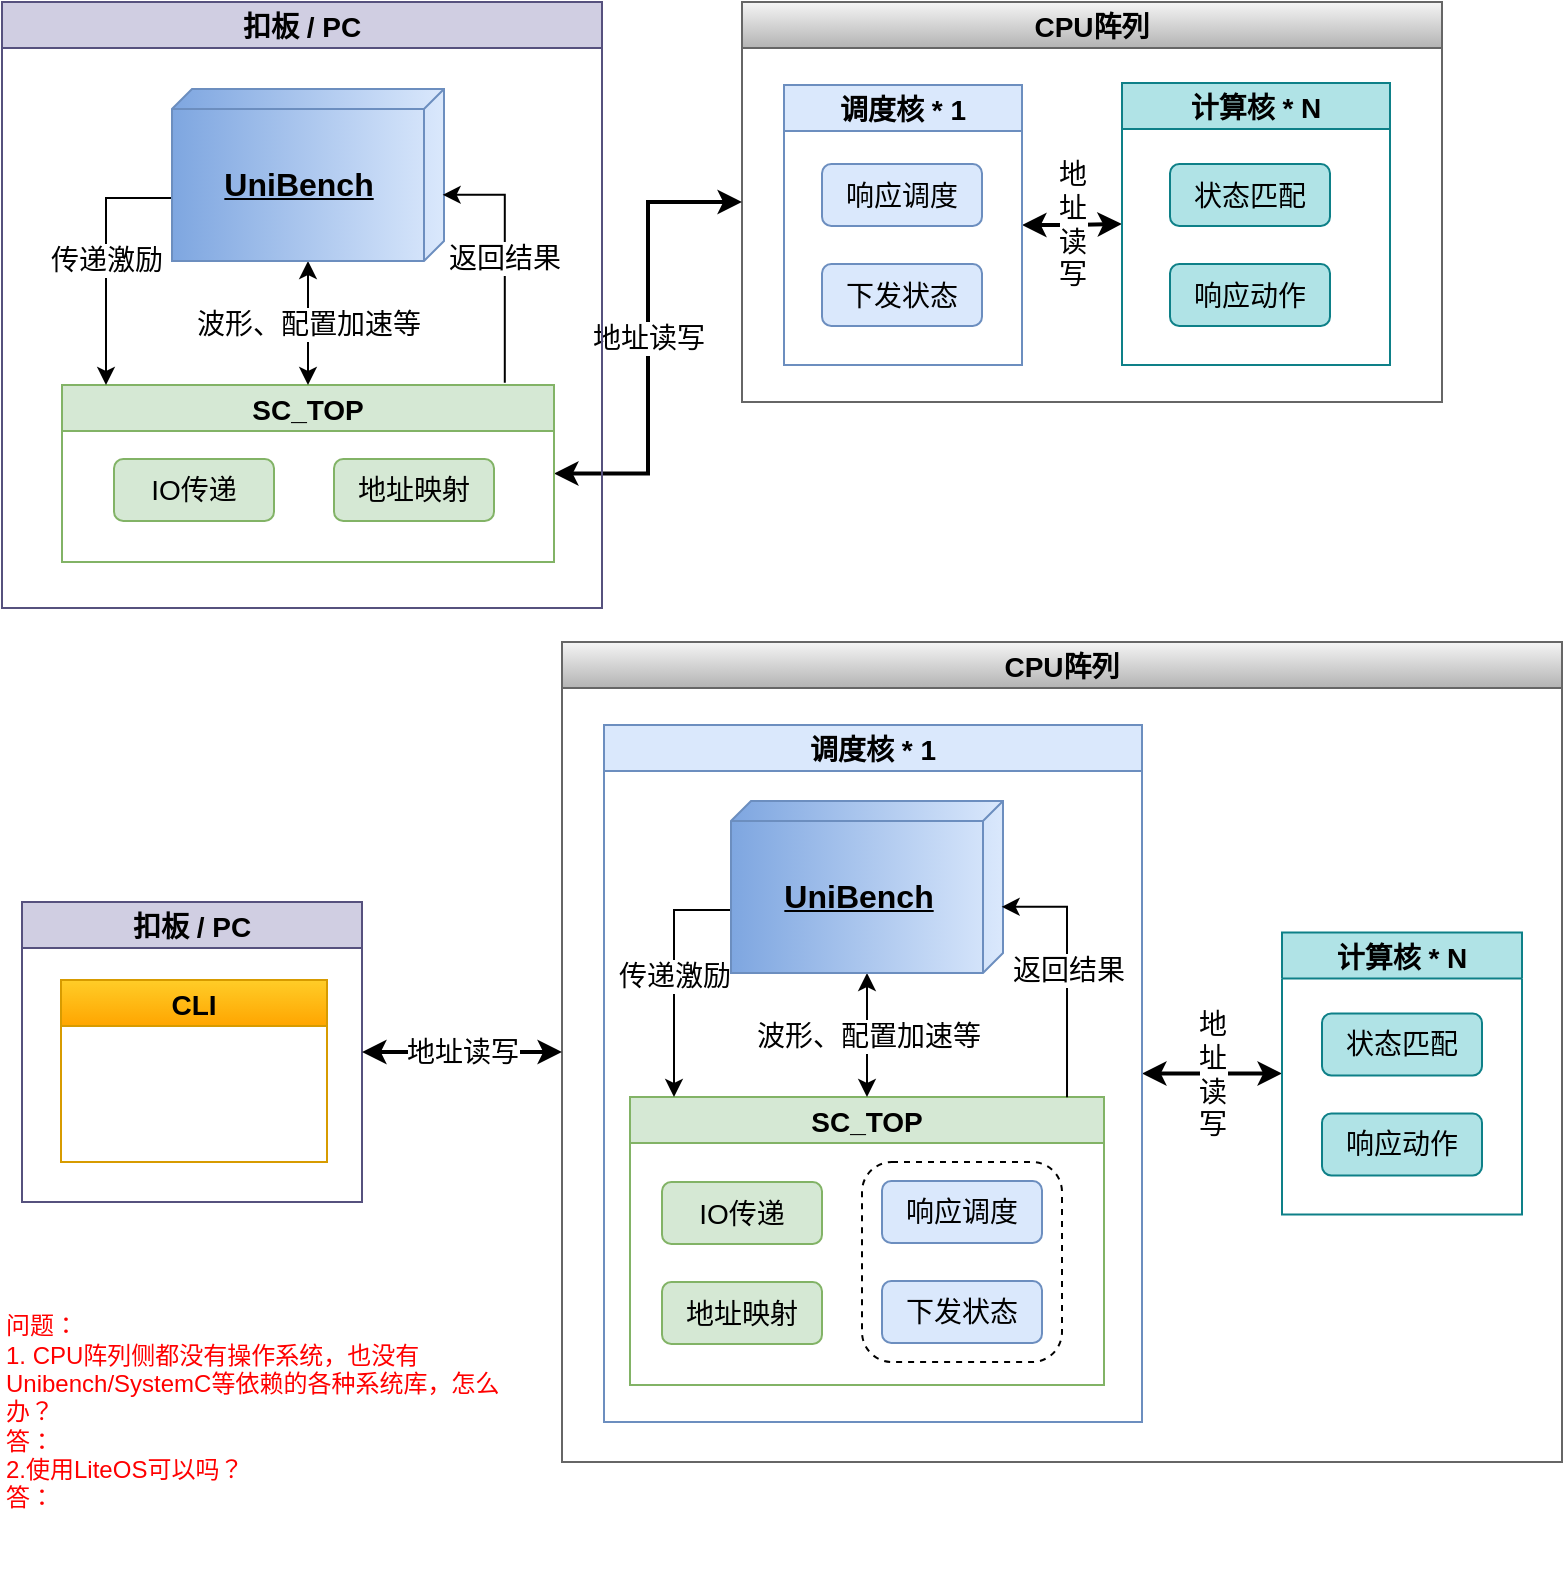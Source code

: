 <mxfile version="24.0.4" type="github" pages="2">
  <diagram id="0jPVEv1FSNv8W7Jhcmmu" name="平台迁移">
    <mxGraphModel dx="1434" dy="-81" grid="1" gridSize="10" guides="1" tooltips="1" connect="1" arrows="1" fold="1" page="1" pageScale="1" pageWidth="1169" pageHeight="827" math="0" shadow="0">
      <root>
        <mxCell id="0" />
        <mxCell id="1" parent="0" />
        <mxCell id="eGU-fNE6mhTSm2iBj2SR-1" value="CPU阵列" style="swimlane;fontSize=14;fillColor=#f5f5f5;strokeColor=#666666;gradientColor=#b3b3b3;" vertex="1" parent="1">
          <mxGeometry x="390" y="840" width="350" height="200" as="geometry" />
        </mxCell>
        <mxCell id="eGU-fNE6mhTSm2iBj2SR-2" value="地&lt;br&gt;址&lt;br&gt;读&lt;br&gt;写" style="edgeStyle=orthogonalEdgeStyle;rounded=0;orthogonalLoop=1;jettySize=auto;html=1;exitX=1;exitY=0.5;exitDx=0;exitDy=0;entryX=0;entryY=0.5;entryDx=0;entryDy=0;strokeWidth=2;fontSize=14;startArrow=classic;startFill=1;" edge="1" parent="eGU-fNE6mhTSm2iBj2SR-1" source="eGU-fNE6mhTSm2iBj2SR-3" target="eGU-fNE6mhTSm2iBj2SR-6">
          <mxGeometry relative="1" as="geometry" />
        </mxCell>
        <mxCell id="eGU-fNE6mhTSm2iBj2SR-3" value="调度核 * 1" style="swimlane;fontSize=14;fillColor=#dae8fc;strokeColor=#6c8ebf;" vertex="1" parent="eGU-fNE6mhTSm2iBj2SR-1">
          <mxGeometry x="21" y="41.5" width="119" height="140" as="geometry" />
        </mxCell>
        <mxCell id="eGU-fNE6mhTSm2iBj2SR-4" value="响应调度" style="rounded=1;whiteSpace=wrap;html=1;fontSize=14;fillColor=#dae8fc;strokeColor=#6c8ebf;" vertex="1" parent="eGU-fNE6mhTSm2iBj2SR-3">
          <mxGeometry x="19" y="39.5" width="80" height="31" as="geometry" />
        </mxCell>
        <mxCell id="eGU-fNE6mhTSm2iBj2SR-5" value="下发状态" style="rounded=1;whiteSpace=wrap;html=1;fontSize=14;fillColor=#dae8fc;strokeColor=#6c8ebf;" vertex="1" parent="eGU-fNE6mhTSm2iBj2SR-3">
          <mxGeometry x="19" y="89.5" width="80" height="31" as="geometry" />
        </mxCell>
        <mxCell id="eGU-fNE6mhTSm2iBj2SR-6" value="计算核 * N" style="swimlane;fontSize=14;fillColor=#b0e3e6;strokeColor=#0e8088;" vertex="1" parent="eGU-fNE6mhTSm2iBj2SR-1">
          <mxGeometry x="190" y="40.5" width="134" height="141" as="geometry" />
        </mxCell>
        <mxCell id="eGU-fNE6mhTSm2iBj2SR-7" value="状态匹配" style="rounded=1;whiteSpace=wrap;html=1;fontSize=14;fillColor=#b0e3e6;strokeColor=#0e8088;" vertex="1" parent="eGU-fNE6mhTSm2iBj2SR-6">
          <mxGeometry x="24" y="40.5" width="80" height="31" as="geometry" />
        </mxCell>
        <mxCell id="eGU-fNE6mhTSm2iBj2SR-8" value="响应动作" style="rounded=1;whiteSpace=wrap;html=1;fontSize=14;fillColor=#b0e3e6;strokeColor=#0e8088;" vertex="1" parent="eGU-fNE6mhTSm2iBj2SR-6">
          <mxGeometry x="24" y="90.5" width="80" height="31" as="geometry" />
        </mxCell>
        <mxCell id="eGU-fNE6mhTSm2iBj2SR-9" value="地址读写" style="edgeStyle=orthogonalEdgeStyle;rounded=0;orthogonalLoop=1;jettySize=auto;html=1;exitX=1;exitY=0.5;exitDx=0;exitDy=0;fontSize=14;startArrow=classic;startFill=1;strokeWidth=2;entryX=0;entryY=0.5;entryDx=0;entryDy=0;" edge="1" parent="1" source="eGU-fNE6mhTSm2iBj2SR-11" target="eGU-fNE6mhTSm2iBj2SR-1">
          <mxGeometry x="0.002" relative="1" as="geometry">
            <mxPoint x="265" y="1140" as="sourcePoint" />
            <mxPoint x="570" y="927" as="targetPoint" />
            <mxPoint as="offset" />
          </mxGeometry>
        </mxCell>
        <mxCell id="eGU-fNE6mhTSm2iBj2SR-10" value="扣板 / PC" style="swimlane;fontSize=14;fillColor=#d0cee2;strokeColor=#56517e;" vertex="1" parent="1">
          <mxGeometry x="20" y="840" width="300" height="303" as="geometry" />
        </mxCell>
        <mxCell id="eGU-fNE6mhTSm2iBj2SR-11" value="SC_TOP" style="swimlane;fontSize=14;fillColor=#d5e8d4;strokeColor=#82b366;" vertex="1" parent="eGU-fNE6mhTSm2iBj2SR-10">
          <mxGeometry x="30" y="191.5" width="246" height="88.5" as="geometry" />
        </mxCell>
        <mxCell id="eGU-fNE6mhTSm2iBj2SR-12" value="地址映射" style="rounded=1;whiteSpace=wrap;html=1;fontSize=14;fillColor=#d5e8d4;strokeColor=#82b366;" vertex="1" parent="eGU-fNE6mhTSm2iBj2SR-11">
          <mxGeometry x="136" y="37" width="80" height="31" as="geometry" />
        </mxCell>
        <mxCell id="eGU-fNE6mhTSm2iBj2SR-13" value="IO传递" style="rounded=1;whiteSpace=wrap;html=1;fontSize=14;fillColor=#d5e8d4;strokeColor=#82b366;" vertex="1" parent="eGU-fNE6mhTSm2iBj2SR-11">
          <mxGeometry x="26" y="37" width="80" height="31" as="geometry" />
        </mxCell>
        <mxCell id="eGU-fNE6mhTSm2iBj2SR-14" value="传递激励" style="edgeStyle=orthogonalEdgeStyle;rounded=0;orthogonalLoop=1;jettySize=auto;html=1;fontSize=14;startArrow=none;startFill=0;" edge="1" parent="eGU-fNE6mhTSm2iBj2SR-10" source="eGU-fNE6mhTSm2iBj2SR-16" target="eGU-fNE6mhTSm2iBj2SR-11">
          <mxGeometry relative="1" as="geometry">
            <Array as="points">
              <mxPoint x="52" y="98" />
            </Array>
          </mxGeometry>
        </mxCell>
        <mxCell id="eGU-fNE6mhTSm2iBj2SR-15" value="波形、配置加速等" style="edgeStyle=orthogonalEdgeStyle;rounded=0;orthogonalLoop=1;jettySize=auto;html=1;strokeWidth=1;fontSize=14;startArrow=classic;startFill=1;" edge="1" parent="eGU-fNE6mhTSm2iBj2SR-10" source="eGU-fNE6mhTSm2iBj2SR-16" target="eGU-fNE6mhTSm2iBj2SR-11">
          <mxGeometry relative="1" as="geometry" />
        </mxCell>
        <mxCell id="eGU-fNE6mhTSm2iBj2SR-16" value="UniBench" style="verticalAlign=middle;align=center;spacingTop=8;spacingLeft=2;spacingRight=12;shape=cube;size=10;direction=south;fontStyle=5;html=1;fontSize=16;fillColor=#dae8fc;gradientColor=#7ea6e0;strokeColor=#6c8ebf;" vertex="1" parent="eGU-fNE6mhTSm2iBj2SR-10">
          <mxGeometry x="85" y="43.5" width="136" height="86" as="geometry" />
        </mxCell>
        <mxCell id="eGU-fNE6mhTSm2iBj2SR-17" value="返回结果" style="edgeStyle=orthogonalEdgeStyle;rounded=0;orthogonalLoop=1;jettySize=auto;html=1;fontSize=14;startArrow=none;startFill=0;exitX=0.9;exitY=-0.013;exitDx=0;exitDy=0;entryX=0.615;entryY=0.005;entryDx=0;entryDy=0;entryPerimeter=0;exitPerimeter=0;" edge="1" parent="eGU-fNE6mhTSm2iBj2SR-10" source="eGU-fNE6mhTSm2iBj2SR-11" target="eGU-fNE6mhTSm2iBj2SR-16">
          <mxGeometry relative="1" as="geometry">
            <mxPoint x="451" y="112.5" as="sourcePoint" />
            <mxPoint x="59.0" y="198.5" as="targetPoint" />
          </mxGeometry>
        </mxCell>
        <mxCell id="GSirU1bVMvHmUtakLMwt-1" value="CPU阵列" style="swimlane;fontSize=14;fillColor=#f5f5f5;strokeColor=#666666;gradientColor=#b3b3b3;" vertex="1" parent="1">
          <mxGeometry x="300" y="1160" width="500" height="410" as="geometry" />
        </mxCell>
        <mxCell id="GSirU1bVMvHmUtakLMwt-2" value="地&lt;br&gt;址&lt;br&gt;读&lt;br&gt;写" style="edgeStyle=orthogonalEdgeStyle;rounded=0;orthogonalLoop=1;jettySize=auto;html=1;exitX=1;exitY=0.5;exitDx=0;exitDy=0;entryX=0;entryY=0.5;entryDx=0;entryDy=0;strokeWidth=2;fontSize=14;startArrow=classic;startFill=1;" edge="1" parent="GSirU1bVMvHmUtakLMwt-1" source="GSirU1bVMvHmUtakLMwt-3" target="GSirU1bVMvHmUtakLMwt-6">
          <mxGeometry relative="1" as="geometry" />
        </mxCell>
        <mxCell id="GSirU1bVMvHmUtakLMwt-3" value="调度核 * 1" style="swimlane;fontSize=14;fillColor=#dae8fc;strokeColor=#6c8ebf;" vertex="1" parent="GSirU1bVMvHmUtakLMwt-1">
          <mxGeometry x="21" y="41.5" width="269" height="348.5" as="geometry" />
        </mxCell>
        <mxCell id="vOXS9pKpRYlNJ04u-MNv-1" value="" style="group" vertex="1" connectable="0" parent="GSirU1bVMvHmUtakLMwt-3">
          <mxGeometry x="129" y="218.5" width="100" height="100" as="geometry" />
        </mxCell>
        <mxCell id="vOXS9pKpRYlNJ04u-MNv-2" value="响应调度" style="rounded=1;whiteSpace=wrap;html=1;fontSize=14;fillColor=#dae8fc;strokeColor=#6c8ebf;" vertex="1" parent="vOXS9pKpRYlNJ04u-MNv-1">
          <mxGeometry x="10" y="9.5" width="80" height="31" as="geometry" />
        </mxCell>
        <mxCell id="vOXS9pKpRYlNJ04u-MNv-3" value="下发状态" style="rounded=1;whiteSpace=wrap;html=1;fontSize=14;fillColor=#dae8fc;strokeColor=#6c8ebf;" vertex="1" parent="vOXS9pKpRYlNJ04u-MNv-1">
          <mxGeometry x="10" y="59.5" width="80" height="31" as="geometry" />
        </mxCell>
        <mxCell id="vOXS9pKpRYlNJ04u-MNv-4" value="" style="rounded=1;whiteSpace=wrap;html=1;fillColor=none;dashed=1;" vertex="1" parent="vOXS9pKpRYlNJ04u-MNv-1">
          <mxGeometry width="100" height="100" as="geometry" />
        </mxCell>
        <mxCell id="GSirU1bVMvHmUtakLMwt-11" value="SC_TOP" style="swimlane;fontSize=14;fillColor=#d5e8d4;strokeColor=#82b366;" vertex="1" parent="GSirU1bVMvHmUtakLMwt-3">
          <mxGeometry x="13" y="186" width="237" height="144" as="geometry" />
        </mxCell>
        <mxCell id="GSirU1bVMvHmUtakLMwt-12" value="地址映射" style="rounded=1;whiteSpace=wrap;html=1;fontSize=14;fillColor=#d5e8d4;strokeColor=#82b366;" vertex="1" parent="GSirU1bVMvHmUtakLMwt-11">
          <mxGeometry x="16" y="92.5" width="80" height="31" as="geometry" />
        </mxCell>
        <mxCell id="GSirU1bVMvHmUtakLMwt-13" value="IO传递" style="rounded=1;whiteSpace=wrap;html=1;fontSize=14;fillColor=#d5e8d4;strokeColor=#82b366;" vertex="1" parent="GSirU1bVMvHmUtakLMwt-11">
          <mxGeometry x="16" y="42.5" width="80" height="31" as="geometry" />
        </mxCell>
        <mxCell id="GSirU1bVMvHmUtakLMwt-14" value="传递激励" style="edgeStyle=orthogonalEdgeStyle;rounded=0;orthogonalLoop=1;jettySize=auto;html=1;fontSize=14;startArrow=none;startFill=0;" edge="1" parent="GSirU1bVMvHmUtakLMwt-3" source="GSirU1bVMvHmUtakLMwt-16" target="GSirU1bVMvHmUtakLMwt-11">
          <mxGeometry relative="1" as="geometry">
            <Array as="points">
              <mxPoint x="35" y="92.5" />
            </Array>
          </mxGeometry>
        </mxCell>
        <mxCell id="GSirU1bVMvHmUtakLMwt-15" value="波形、配置加速等" style="edgeStyle=orthogonalEdgeStyle;rounded=0;orthogonalLoop=1;jettySize=auto;html=1;strokeWidth=1;fontSize=14;startArrow=classic;startFill=1;" edge="1" parent="GSirU1bVMvHmUtakLMwt-3" source="GSirU1bVMvHmUtakLMwt-16" target="GSirU1bVMvHmUtakLMwt-11">
          <mxGeometry relative="1" as="geometry" />
        </mxCell>
        <mxCell id="GSirU1bVMvHmUtakLMwt-16" value="UniBench" style="verticalAlign=middle;align=center;spacingTop=8;spacingLeft=2;spacingRight=12;shape=cube;size=10;direction=south;fontStyle=5;html=1;fontSize=16;fillColor=#dae8fc;gradientColor=#7ea6e0;strokeColor=#6c8ebf;" vertex="1" parent="GSirU1bVMvHmUtakLMwt-3">
          <mxGeometry x="63.5" y="38" width="136" height="86" as="geometry" />
        </mxCell>
        <mxCell id="GSirU1bVMvHmUtakLMwt-17" value="返回结果" style="edgeStyle=orthogonalEdgeStyle;rounded=0;orthogonalLoop=1;jettySize=auto;html=1;fontSize=14;startArrow=none;startFill=0;exitX=0.922;exitY=0.001;exitDx=0;exitDy=0;entryX=0.615;entryY=0.005;entryDx=0;entryDy=0;entryPerimeter=0;exitPerimeter=0;" edge="1" parent="GSirU1bVMvHmUtakLMwt-3" source="GSirU1bVMvHmUtakLMwt-11" target="GSirU1bVMvHmUtakLMwt-16">
          <mxGeometry relative="1" as="geometry">
            <mxPoint x="434" y="107" as="sourcePoint" />
            <mxPoint x="42.0" y="193" as="targetPoint" />
          </mxGeometry>
        </mxCell>
        <mxCell id="GSirU1bVMvHmUtakLMwt-6" value="计算核 * N" style="swimlane;fontSize=14;fillColor=#b0e3e6;strokeColor=#0e8088;" vertex="1" parent="GSirU1bVMvHmUtakLMwt-1">
          <mxGeometry x="360" y="145.25" width="120" height="141" as="geometry" />
        </mxCell>
        <mxCell id="GSirU1bVMvHmUtakLMwt-7" value="状态匹配" style="rounded=1;whiteSpace=wrap;html=1;fontSize=14;fillColor=#b0e3e6;strokeColor=#0e8088;" vertex="1" parent="GSirU1bVMvHmUtakLMwt-6">
          <mxGeometry x="20" y="40.5" width="80" height="31" as="geometry" />
        </mxCell>
        <mxCell id="GSirU1bVMvHmUtakLMwt-8" value="响应动作" style="rounded=1;whiteSpace=wrap;html=1;fontSize=14;fillColor=#b0e3e6;strokeColor=#0e8088;" vertex="1" parent="GSirU1bVMvHmUtakLMwt-6">
          <mxGeometry x="20" y="90.5" width="80" height="31" as="geometry" />
        </mxCell>
        <mxCell id="GSirU1bVMvHmUtakLMwt-10" value="扣板 / PC" style="swimlane;fontSize=14;fillColor=#d0cee2;strokeColor=#56517e;" vertex="1" parent="1">
          <mxGeometry x="30" y="1290" width="170" height="150" as="geometry" />
        </mxCell>
        <mxCell id="vOXS9pKpRYlNJ04u-MNv-5" value="CLI" style="swimlane;fontSize=14;fillColor=#ffcd28;strokeColor=#d79b00;gradientColor=#ffa500;" vertex="1" parent="GSirU1bVMvHmUtakLMwt-10">
          <mxGeometry x="19.5" y="39" width="133" height="91" as="geometry" />
        </mxCell>
        <mxCell id="GSirU1bVMvHmUtakLMwt-9" value="地址读写" style="edgeStyle=orthogonalEdgeStyle;rounded=0;orthogonalLoop=1;jettySize=auto;html=1;exitX=1;exitY=0.5;exitDx=0;exitDy=0;fontSize=14;startArrow=classic;startFill=1;strokeWidth=2;entryX=0;entryY=0.5;entryDx=0;entryDy=0;" edge="1" parent="1" source="GSirU1bVMvHmUtakLMwt-10" target="GSirU1bVMvHmUtakLMwt-1">
          <mxGeometry x="0.002" relative="1" as="geometry">
            <mxPoint x="245" y="1520" as="sourcePoint" />
            <mxPoint x="550" y="1307" as="targetPoint" />
            <mxPoint as="offset" />
          </mxGeometry>
        </mxCell>
        <mxCell id="Pn4dx-L37PEnloAyXw5S-1" value="问题：&lt;div&gt;1. CPU阵列侧都没有操作系统，也没有Unibench/SystemC等依赖的各种系统库，怎么办？&lt;/div&gt;&lt;div&gt;答：&lt;/div&gt;&lt;div&gt;2.使用LiteOS可以吗？&lt;/div&gt;&lt;div&gt;答：&lt;/div&gt;" style="text;html=1;align=left;verticalAlign=middle;whiteSpace=wrap;rounded=0;fontColor=#FF0000;" vertex="1" parent="1">
          <mxGeometry x="20" y="1460" width="260" height="170" as="geometry" />
        </mxCell>
      </root>
    </mxGraphModel>
  </diagram>
  <diagram name="异步通信" id="bzBQHWBgV5mlvqt9g90e">
    <mxGraphModel dx="1434" dy="-81" grid="1" gridSize="10" guides="1" tooltips="1" connect="1" arrows="1" fold="1" page="1" pageScale="1" pageWidth="1169" pageHeight="827" math="0" shadow="0">
      <root>
        <mxCell id="0" />
        <mxCell id="1" parent="0" />
        <mxCell id="LjgOpnGmxGzKYRoascXe-118" value="CPU阵列" style="swimlane;fontSize=14;fillColor=#f5f5f5;strokeColor=#666666;gradientColor=#b3b3b3;" parent="1" vertex="1">
          <mxGeometry x="400" y="993.5" width="450" height="216.5" as="geometry" />
        </mxCell>
        <mxCell id="LjgOpnGmxGzKYRoascXe-119" value="地&lt;br&gt;址&lt;br&gt;读&lt;br&gt;写" style="edgeStyle=orthogonalEdgeStyle;rounded=0;orthogonalLoop=1;jettySize=auto;html=1;exitX=1;exitY=0.5;exitDx=0;exitDy=0;entryX=0;entryY=0.5;entryDx=0;entryDy=0;strokeWidth=2;fontSize=14;startArrow=classic;startFill=1;" parent="LjgOpnGmxGzKYRoascXe-118" source="LjgOpnGmxGzKYRoascXe-120" target="LjgOpnGmxGzKYRoascXe-123" edge="1">
          <mxGeometry relative="1" as="geometry" />
        </mxCell>
        <mxCell id="LjgOpnGmxGzKYRoascXe-120" value="调度核 * 1" style="swimlane;fontSize=14;fillColor=#dae8fc;strokeColor=#6c8ebf;" parent="LjgOpnGmxGzKYRoascXe-118" vertex="1">
          <mxGeometry x="20" y="53" width="260" height="140" as="geometry" />
        </mxCell>
        <mxCell id="LjgOpnGmxGzKYRoascXe-191" value="unpack" style="edgeStyle=orthogonalEdgeStyle;rounded=0;orthogonalLoop=1;jettySize=auto;html=1;exitX=1;exitY=0.5;exitDx=0;exitDy=0;entryX=0;entryY=0.25;entryDx=0;entryDy=0;" parent="LjgOpnGmxGzKYRoascXe-120" source="LjgOpnGmxGzKYRoascXe-137" target="LjgOpnGmxGzKYRoascXe-188" edge="1">
          <mxGeometry relative="1" as="geometry" />
        </mxCell>
        <mxCell id="LjgOpnGmxGzKYRoascXe-137" value="输入FIFO/MEM" style="rounded=1;whiteSpace=wrap;html=1;fontSize=14;fillColor=#e6d0de;strokeColor=#996185;gradientColor=#d5739d;" parent="LjgOpnGmxGzKYRoascXe-120" vertex="1">
          <mxGeometry x="10" y="38" width="80" height="31" as="geometry" />
        </mxCell>
        <mxCell id="LjgOpnGmxGzKYRoascXe-138" value="输出FIFO/MEM" style="rounded=1;whiteSpace=wrap;html=1;fontSize=14;fillColor=#e6d0de;strokeColor=#996185;gradientColor=#d5739d;" parent="LjgOpnGmxGzKYRoascXe-120" vertex="1">
          <mxGeometry x="10" y="89.5" width="80" height="31" as="geometry" />
        </mxCell>
        <mxCell id="LjgOpnGmxGzKYRoascXe-192" value="pack" style="edgeStyle=orthogonalEdgeStyle;rounded=0;orthogonalLoop=1;jettySize=auto;html=1;exitX=0;exitY=0.75;exitDx=0;exitDy=0;entryX=1;entryY=0.5;entryDx=0;entryDy=0;" parent="LjgOpnGmxGzKYRoascXe-120" source="LjgOpnGmxGzKYRoascXe-188" target="LjgOpnGmxGzKYRoascXe-138" edge="1">
          <mxGeometry relative="1" as="geometry" />
        </mxCell>
        <mxCell id="LjgOpnGmxGzKYRoascXe-212" value="" style="group" parent="LjgOpnGmxGzKYRoascXe-120" vertex="1" connectable="0">
          <mxGeometry x="150" y="30" width="100" height="100" as="geometry" />
        </mxCell>
        <mxCell id="LjgOpnGmxGzKYRoascXe-121" value="响应调度" style="rounded=1;whiteSpace=wrap;html=1;fontSize=14;fillColor=#dae8fc;strokeColor=#6c8ebf;" parent="LjgOpnGmxGzKYRoascXe-212" vertex="1">
          <mxGeometry x="10" y="9.5" width="80" height="31" as="geometry" />
        </mxCell>
        <mxCell id="LjgOpnGmxGzKYRoascXe-122" value="下发状态" style="rounded=1;whiteSpace=wrap;html=1;fontSize=14;fillColor=#dae8fc;strokeColor=#6c8ebf;" parent="LjgOpnGmxGzKYRoascXe-212" vertex="1">
          <mxGeometry x="10" y="59.5" width="80" height="31" as="geometry" />
        </mxCell>
        <mxCell id="LjgOpnGmxGzKYRoascXe-188" value="" style="rounded=1;whiteSpace=wrap;html=1;fillColor=none;dashed=1;" parent="LjgOpnGmxGzKYRoascXe-212" vertex="1">
          <mxGeometry width="100" height="100" as="geometry" />
        </mxCell>
        <mxCell id="LjgOpnGmxGzKYRoascXe-123" value="计算核 * N" style="swimlane;fontSize=14;fillColor=#b0e3e6;strokeColor=#0e8088;" parent="LjgOpnGmxGzKYRoascXe-118" vertex="1">
          <mxGeometry x="330" y="52" width="100" height="141" as="geometry" />
        </mxCell>
        <mxCell id="LjgOpnGmxGzKYRoascXe-124" value="状态匹配" style="rounded=1;whiteSpace=wrap;html=1;fontSize=14;fillColor=#b0e3e6;strokeColor=#0e8088;" parent="LjgOpnGmxGzKYRoascXe-123" vertex="1">
          <mxGeometry x="10" y="40.5" width="80" height="31" as="geometry" />
        </mxCell>
        <mxCell id="LjgOpnGmxGzKYRoascXe-125" value="响应动作" style="rounded=1;whiteSpace=wrap;html=1;fontSize=14;fillColor=#b0e3e6;strokeColor=#0e8088;" parent="LjgOpnGmxGzKYRoascXe-123" vertex="1">
          <mxGeometry x="10" y="90.5" width="80" height="31" as="geometry" />
        </mxCell>
        <mxCell id="LjgOpnGmxGzKYRoascXe-126" value="批量写入" style="edgeStyle=orthogonalEdgeStyle;rounded=0;orthogonalLoop=1;jettySize=auto;html=1;exitX=1;exitY=0.5;exitDx=0;exitDy=0;fontSize=14;startArrow=none;startFill=0;strokeWidth=2;entryX=0;entryY=0.5;entryDx=0;entryDy=0;" parent="1" source="LjgOpnGmxGzKYRoascXe-135" target="LjgOpnGmxGzKYRoascXe-137" edge="1">
          <mxGeometry x="0.002" relative="1" as="geometry">
            <mxPoint x="265" y="1160" as="sourcePoint" />
            <mxPoint x="570" y="947" as="targetPoint" />
            <mxPoint as="offset" />
          </mxGeometry>
        </mxCell>
        <mxCell id="LjgOpnGmxGzKYRoascXe-127" value="扣板 / PC" style="swimlane;fontSize=14;fillColor=#d0cee2;strokeColor=#56517e;" parent="1" vertex="1">
          <mxGeometry x="20" y="850" width="300" height="360" as="geometry" />
        </mxCell>
        <mxCell id="LjgOpnGmxGzKYRoascXe-128" value="SC_TOP" style="swimlane;fontSize=14;fillColor=#d5e8d4;strokeColor=#82b366;" parent="LjgOpnGmxGzKYRoascXe-127" vertex="1">
          <mxGeometry x="20" y="176.5" width="260" height="170" as="geometry" />
        </mxCell>
        <mxCell id="LjgOpnGmxGzKYRoascXe-144" value="pack" style="edgeStyle=orthogonalEdgeStyle;rounded=0;orthogonalLoop=1;jettySize=auto;html=1;exitX=1;exitY=0.25;exitDx=0;exitDy=0;" parent="LjgOpnGmxGzKYRoascXe-128" source="LjgOpnGmxGzKYRoascXe-145" target="LjgOpnGmxGzKYRoascXe-135" edge="1">
          <mxGeometry relative="1" as="geometry" />
        </mxCell>
        <mxCell id="LjgOpnGmxGzKYRoascXe-135" value="输入FIFO/MEM" style="rounded=1;whiteSpace=wrap;html=1;fontSize=14;fillColor=#fff2cc;strokeColor=#d6b656;gradientColor=#ffd966;" parent="LjgOpnGmxGzKYRoascXe-128" vertex="1">
          <mxGeometry x="170" y="54.5" width="80" height="31" as="geometry" />
        </mxCell>
        <mxCell id="LjgOpnGmxGzKYRoascXe-146" value="unpack" style="edgeStyle=orthogonalEdgeStyle;rounded=0;orthogonalLoop=1;jettySize=auto;html=1;entryX=1;entryY=0.75;entryDx=0;entryDy=0;" parent="LjgOpnGmxGzKYRoascXe-128" source="LjgOpnGmxGzKYRoascXe-136" target="LjgOpnGmxGzKYRoascXe-145" edge="1">
          <mxGeometry relative="1" as="geometry" />
        </mxCell>
        <mxCell id="LjgOpnGmxGzKYRoascXe-136" value="输出FIFO/MEM" style="rounded=1;whiteSpace=wrap;html=1;fontSize=14;fillColor=#fff2cc;strokeColor=#d6b656;gradientColor=#ffd966;" parent="LjgOpnGmxGzKYRoascXe-128" vertex="1">
          <mxGeometry x="170" y="119" width="80" height="31" as="geometry" />
        </mxCell>
        <mxCell id="LjgOpnGmxGzKYRoascXe-147" value="Writer" style="shape=actor;whiteSpace=wrap;html=1;labelBackgroundColor=none;labelBorderColor=none;fillColor=#f8cecc;gradientColor=#ea6b66;strokeColor=#b85450;" parent="LjgOpnGmxGzKYRoascXe-128" vertex="1">
          <mxGeometry x="220" y="30" width="20" height="24.5" as="geometry" />
        </mxCell>
        <mxCell id="LjgOpnGmxGzKYRoascXe-148" value="Reader" style="shape=actor;whiteSpace=wrap;html=1;labelBackgroundColor=none;labelBorderColor=none;fillColor=#f8cecc;gradientColor=#ea6b66;strokeColor=#b85450;" parent="LjgOpnGmxGzKYRoascXe-128" vertex="1">
          <mxGeometry x="220" y="94.5" width="20" height="24.5" as="geometry" />
        </mxCell>
        <mxCell id="LjgOpnGmxGzKYRoascXe-213" value="" style="group" parent="LjgOpnGmxGzKYRoascXe-128" vertex="1" connectable="0">
          <mxGeometry x="11" y="40" width="100" height="110" as="geometry" />
        </mxCell>
        <mxCell id="LjgOpnGmxGzKYRoascXe-129" value="地址映射" style="rounded=1;whiteSpace=wrap;html=1;fontSize=14;fillColor=#d5e8d4;strokeColor=#82b366;" parent="LjgOpnGmxGzKYRoascXe-213" vertex="1">
          <mxGeometry x="10" y="66" width="80" height="31" as="geometry" />
        </mxCell>
        <mxCell id="LjgOpnGmxGzKYRoascXe-130" value="IO传递" style="rounded=1;whiteSpace=wrap;html=1;fontSize=14;fillColor=#d5e8d4;strokeColor=#82b366;" parent="LjgOpnGmxGzKYRoascXe-213" vertex="1">
          <mxGeometry x="10" y="14.5" width="80" height="31" as="geometry" />
        </mxCell>
        <mxCell id="LjgOpnGmxGzKYRoascXe-145" value="" style="rounded=1;whiteSpace=wrap;html=1;fillColor=none;dashed=1;" parent="LjgOpnGmxGzKYRoascXe-213" vertex="1">
          <mxGeometry width="100" height="110" as="geometry" />
        </mxCell>
        <mxCell id="LjgOpnGmxGzKYRoascXe-131" value="传递激励" style="edgeStyle=orthogonalEdgeStyle;rounded=0;orthogonalLoop=1;jettySize=auto;html=1;fontSize=14;startArrow=none;startFill=0;" parent="LjgOpnGmxGzKYRoascXe-127" source="LjgOpnGmxGzKYRoascXe-133" target="LjgOpnGmxGzKYRoascXe-128" edge="1">
          <mxGeometry relative="1" as="geometry">
            <Array as="points">
              <mxPoint x="52" y="94.5" />
            </Array>
          </mxGeometry>
        </mxCell>
        <mxCell id="LjgOpnGmxGzKYRoascXe-132" value="波形、配置加速等" style="edgeStyle=orthogonalEdgeStyle;rounded=0;orthogonalLoop=1;jettySize=auto;html=1;strokeWidth=1;fontSize=14;startArrow=classic;startFill=1;" parent="LjgOpnGmxGzKYRoascXe-127" source="LjgOpnGmxGzKYRoascXe-133" target="LjgOpnGmxGzKYRoascXe-128" edge="1">
          <mxGeometry relative="1" as="geometry" />
        </mxCell>
        <mxCell id="LjgOpnGmxGzKYRoascXe-133" value="UniBench" style="verticalAlign=middle;align=center;spacingTop=8;spacingLeft=2;spacingRight=12;shape=cube;size=10;direction=south;fontStyle=5;html=1;fontSize=16;fillColor=#dae8fc;gradientColor=#7ea6e0;strokeColor=#6c8ebf;" parent="LjgOpnGmxGzKYRoascXe-127" vertex="1">
          <mxGeometry x="85" y="40" width="136" height="86" as="geometry" />
        </mxCell>
        <mxCell id="LjgOpnGmxGzKYRoascXe-134" value="返回结果" style="edgeStyle=orthogonalEdgeStyle;rounded=0;orthogonalLoop=1;jettySize=auto;html=1;fontSize=14;startArrow=none;startFill=0;entryX=0.615;entryY=0.005;entryDx=0;entryDy=0;entryPerimeter=0;" parent="LjgOpnGmxGzKYRoascXe-127" source="LjgOpnGmxGzKYRoascXe-128" target="LjgOpnGmxGzKYRoascXe-133" edge="1">
          <mxGeometry relative="1" as="geometry">
            <mxPoint x="451" y="109" as="sourcePoint" />
            <mxPoint x="59.0" y="195" as="targetPoint" />
            <Array as="points">
              <mxPoint x="256" y="92.5" />
            </Array>
          </mxGeometry>
        </mxCell>
        <mxCell id="LjgOpnGmxGzKYRoascXe-139" value="批量读取" style="edgeStyle=orthogonalEdgeStyle;rounded=0;orthogonalLoop=1;jettySize=auto;html=1;exitX=1;exitY=0.5;exitDx=0;exitDy=0;fontSize=14;startArrow=classic;startFill=1;strokeWidth=2;entryX=0;entryY=0.5;entryDx=0;entryDy=0;endArrow=none;endFill=0;" parent="1" source="LjgOpnGmxGzKYRoascXe-136" target="LjgOpnGmxGzKYRoascXe-138" edge="1">
          <mxGeometry x="-0.075" y="4" relative="1" as="geometry">
            <mxPoint x="290" y="1114" as="sourcePoint" />
            <mxPoint x="480" y="1040" as="targetPoint" />
            <mxPoint as="offset" />
          </mxGeometry>
        </mxCell>
        <mxCell id="LjgOpnGmxGzKYRoascXe-149" value="&lt;div&gt;&lt;span style=&quot;background-color: initial; color: rgb(255, 51, 51);&quot;&gt;问题：&lt;/span&gt;&lt;br&gt;&lt;/div&gt;&lt;div&gt;&lt;font color=&quot;#ff3333&quot;&gt;1.必须等待输出响应的时候怎么办？&lt;/font&gt;&lt;/div&gt;&lt;div&gt;&lt;font color=&quot;#ff3333&quot;&gt;答：首先PC侧Unibench/SC_TOP要增加识别必须等待输出响应的能力（how？）；&lt;/font&gt;&lt;/div&gt;&lt;div&gt;&lt;font color=&quot;#ff3333&quot;&gt;然后Unibench/SC_TOP维护一个&lt;b&gt;时戳门限&lt;/b&gt;，当输入信号时戳与输出信号时戳差值大于等于该时戳门限时，pause直到差值小于门限。&lt;/font&gt;&lt;/div&gt;&lt;div&gt;&lt;font color=&quot;#ff3333&quot;&gt;1.1.不同Case下，需要等待输出响应的时间间隔不同怎么办？&lt;/font&gt;&lt;/div&gt;&lt;div&gt;&lt;font color=&quot;#ff3333&quot;&gt;答：时戳门限可由命令行配置能够解决问题吗？&lt;/font&gt;&lt;/div&gt;&lt;div&gt;&lt;font color=&quot;#ff3333&quot;&gt;1.2.不能，因为命令行太慢了，并且用户可能感知不到用例执行到哪里了，怎么办？&lt;/font&gt;&lt;/div&gt;&lt;div&gt;&lt;font color=&quot;#ff3333&quot;&gt;答：增加时戳门限配置接口，允许用例中动态配置，可以解决吗？&lt;/font&gt;&lt;/div&gt;&lt;div&gt;&lt;font color=&quot;#ff3333&quot;&gt;1.3.好像还是不行，没办法了吗？&lt;/font&gt;&lt;/div&gt;&lt;div&gt;&lt;font color=&quot;#ff3333&quot;&gt;答：&lt;/font&gt;&lt;/div&gt;&lt;div&gt;&lt;font color=&quot;#ff3333&quot;&gt;2.从CPU阵列中读取的输出相比于输入不是对应的，是迟到的，对PC侧有什么影响，是不是Unibench不关心输出呢？&lt;/font&gt;&lt;span style=&quot;color: rgb(255, 51, 51); background-color: initial;&quot;&gt;如果Unibench不关心输出的数据，那么为什么要读取它们呢？&lt;/span&gt;&lt;/div&gt;&lt;div&gt;&lt;span style=&quot;color: rgb(255, 51, 51);&quot;&gt;答：Unibench是关心输出的，寄存器访问时，如果读取不到ack等，会尝试每隔一段时间的多次读取，如果控制&lt;b&gt;时戳门限&lt;/b&gt;，使输出的迟到时间小于Unibench的等待时间，也是能够正常工作的吧？&lt;/span&gt;&lt;span style=&quot;color: rgb(255, 51, 51); background-color: initial;&quot;&gt;&lt;br&gt;&lt;/span&gt;&lt;/div&gt;&lt;div&gt;&lt;span style=&quot;color: rgb(255, 51, 51); background-color: initial;&quot;&gt;3.PC上的FIFO/MEM可以根据模型大小申请足够的空间，但是CPU阵列上的FIFO/MEM受限于调度核资源的限制，只能固定大小。那么大项目的输入输出信号多，每个条目会比较大，FIFO/MEM能够存放的条目数少，极限情况下会不会只能存放1个条目，或者1个都放不下？&lt;/span&gt;&lt;/div&gt;&lt;div&gt;&lt;span style=&quot;color: rgb(255, 51, 51); background-color: initial;&quot;&gt;答：需要看大项目上会不会出现这种情况，如果出现了，只能扩大调度核MEM了，需要保证每个FIFO/MEM至少能够存放20个全规格条目（所有参数都有变化时的条目）吧。&lt;/span&gt;&lt;/div&gt;&lt;div&gt;&lt;span style=&quot;color: rgb(255, 51, 51); background-color: initial;&quot;&gt;4.CPU阵列上的FIFO/MEM能不能用硬件实现呢？&lt;/span&gt;&lt;/div&gt;&lt;div&gt;&lt;span style=&quot;color: rgb(255, 51, 51);&quot;&gt;答：&lt;/span&gt;&lt;span style=&quot;color: rgb(255, 51, 51); background-color: initial;&quot;&gt;&lt;br&gt;&lt;/span&gt;&lt;/div&gt;" style="text;html=1;align=left;verticalAlign=middle;whiteSpace=wrap;rounded=0;" parent="1" vertex="1">
          <mxGeometry x="580" y="1270" width="480" height="360" as="geometry" />
        </mxCell>
        <mxCell id="LjgOpnGmxGzKYRoascXe-150" value="时戳" style="rounded=0;whiteSpace=wrap;html=1;" parent="1" vertex="1">
          <mxGeometry x="890" y="870" width="40" height="29" as="geometry" />
        </mxCell>
        <mxCell id="LjgOpnGmxGzKYRoascXe-164" value="字节数" style="rounded=0;whiteSpace=wrap;html=1;" parent="1" vertex="1">
          <mxGeometry x="930" y="870" width="40" height="29" as="geometry" />
        </mxCell>
        <mxCell id="LjgOpnGmxGzKYRoascXe-165" value="参数1&lt;div&gt;ID&lt;/div&gt;" style="rounded=0;whiteSpace=wrap;html=1;" parent="1" vertex="1">
          <mxGeometry x="970" y="870" width="40" height="29" as="geometry" />
        </mxCell>
        <mxCell id="LjgOpnGmxGzKYRoascXe-166" value="参数1&lt;div&gt;数据&lt;/div&gt;" style="rounded=0;whiteSpace=wrap;html=1;" parent="1" vertex="1">
          <mxGeometry x="1010" y="870" width="40" height="29" as="geometry" />
        </mxCell>
        <mxCell id="LjgOpnGmxGzKYRoascXe-167" value="参数5&lt;div&gt;ID&lt;/div&gt;" style="rounded=0;whiteSpace=wrap;html=1;" parent="1" vertex="1">
          <mxGeometry x="1050" y="870" width="40" height="29" as="geometry" />
        </mxCell>
        <mxCell id="LjgOpnGmxGzKYRoascXe-168" value="参数5&lt;div&gt;&lt;span style=&quot;background-color: initial;&quot;&gt;数据&lt;/span&gt;&lt;/div&gt;" style="rounded=0;whiteSpace=wrap;html=1;" parent="1" vertex="1">
          <mxGeometry x="1090" y="870" width="70" height="29" as="geometry" />
        </mxCell>
        <mxCell id="LjgOpnGmxGzKYRoascXe-169" value="参数8&amp;nbsp;&lt;div&gt;ID&lt;/div&gt;" style="rounded=0;whiteSpace=wrap;html=1;" parent="1" vertex="1">
          <mxGeometry x="1160" y="870" width="40" height="29" as="geometry" />
        </mxCell>
        <mxCell id="LjgOpnGmxGzKYRoascXe-170" value="参数8&lt;div&gt;数&lt;span style=&quot;background-color: initial;&quot;&gt;据&lt;/span&gt;&lt;/div&gt;" style="rounded=0;whiteSpace=wrap;html=1;" parent="1" vertex="1">
          <mxGeometry x="1200" y="870" width="50" height="29" as="geometry" />
        </mxCell>
        <mxCell id="LjgOpnGmxGzKYRoascXe-171" value="&lt;span style=&quot;&quot;&gt;输入输出FIFO/MEM中数据条目的格式：&lt;/span&gt;" style="text;html=1;align=left;verticalAlign=middle;whiteSpace=wrap;rounded=0;" parent="1" vertex="1">
          <mxGeometry x="890" y="840" width="370" height="30" as="geometry" />
        </mxCell>
        <mxCell id="LjgOpnGmxGzKYRoascXe-172" value="&lt;span style=&quot;&quot;&gt;问题：&lt;/span&gt;&lt;div&gt;&lt;span style=&quot;&quot;&gt;1.对于有多个时钟域的DUT模型，时戳是哪一个时钟的值？是多进程模型中的采样时钟的值吗？&lt;/span&gt;&lt;/div&gt;&lt;div&gt;答：时戳是SC_TOP使用的sc_timestamp的值，不是采样时钟的值。&lt;/div&gt;&lt;div&gt;2.需要传递所有的参数吗？&lt;/div&gt;&lt;div&gt;&lt;span style=&quot;background-color: initial;&quot;&gt;答：&lt;/span&gt;输入输出数据中可能包含报文数据，每次都传递所有的数据，会导致数据量大，而实际变化的数据少，pack &amp;amp; write和read &amp;amp; unpack的效率比较低。所以，仅传递有变化的参数，减少数据量、提高效率。&lt;/div&gt;&lt;div&gt;3.只传递变化的数据，会不会导致数据量一直没法达到批量传递的门限而不能触发传递呢？&lt;/div&gt;&lt;div&gt;&lt;span style=&quot;background-color: initial;&quot;&gt;答：&lt;/span&gt;数据传递的门限不只被数据量大小触发，也被数据条目数量触发。即当数据条目累计到一定数量时，也会开启数据传递。&lt;/div&gt;&lt;div&gt;4.每个参数还需要传递参数的字节数信息吗？&lt;/div&gt;&lt;div&gt;&lt;span style=&quot;background-color: initial;&quot;&gt;答：&lt;/span&gt;编译完成之后，PC和CPU阵列两侧都有&lt;span style=&quot;background-color: initial;&quot;&gt;所有&lt;/span&gt;&lt;span style=&quot;background-color: initial;&quot;&gt;参数的信息，可以不传递参数大小。也可以传递参数大小，用于数据完整性校验。时戳之后的字节数除了明确条目的结束位置之外，也是为了整体做完整性校验的，如果传递了每个参数大小做完整性校验，字节数可以改成参数个数。&lt;/span&gt;&lt;/div&gt;&lt;div&gt;&lt;span style=&quot;background-color: initial;&quot;&gt;5.FIFO/MEM怎么管理：只传递变化的数据，FIFO/MEM中每个数据条目长度不一致，FIFO/MEM的管理会复杂。当FIFO/MEM要满时，剩余的空间放不下当前的条目，怎么办呢？即是否允许一个条目拆分成2部分跨过MEM边界存放？&lt;/span&gt;&lt;/div&gt;&lt;div&gt;答：整体按照MEM方式管理，FIFO只是外部表象，借用了FIFO门限等一些概念，所以允许拆分条目跨过MEM边界存放。事实上，如果不允许拆分，则就需要直接跳到MEM起始位置开始存放条目，MEM空间的尾部相当于有空洞，管理上也会很复杂。&lt;span style=&quot;background-color: initial;&quot;&gt;&lt;br&gt;&lt;/span&gt;&lt;/div&gt;&lt;div&gt;&lt;span style=&quot;background-color: initial;&quot;&gt;6.如果某个时钟下，没有任何输入或者输出变化，还需要填充条目吗？&lt;/span&gt;&lt;/div&gt;&lt;div&gt;&lt;span style=&quot;background-color: initial;&quot;&gt;答：即使没有变化，也&lt;/span&gt;&lt;span style=&quot;background-color: initial;&quot;&gt;有必要填充条目，用于同步时戳。&lt;/span&gt;&lt;/div&gt;" style="text;html=1;align=left;verticalAlign=middle;whiteSpace=wrap;rounded=0;" parent="1" vertex="1">
          <mxGeometry x="890" y="943" width="480" height="327" as="geometry" />
        </mxCell>
        <mxCell id="LjgOpnGmxGzKYRoascXe-175" value="时戳" style="rounded=0;whiteSpace=wrap;html=1;" parent="1" vertex="1">
          <mxGeometry x="890" y="910" width="40" height="29" as="geometry" />
        </mxCell>
        <mxCell id="LjgOpnGmxGzKYRoascXe-176" value="参数个数" style="rounded=0;whiteSpace=wrap;html=1;" parent="1" vertex="1">
          <mxGeometry x="930" y="910" width="40" height="29" as="geometry" />
        </mxCell>
        <mxCell id="LjgOpnGmxGzKYRoascXe-177" value="参数1&lt;div&gt;ID&lt;/div&gt;" style="rounded=0;whiteSpace=wrap;html=1;" parent="1" vertex="1">
          <mxGeometry x="970" y="910" width="40" height="29" as="geometry" />
        </mxCell>
        <mxCell id="LjgOpnGmxGzKYRoascXe-178" value="参数1&lt;div&gt;数据&lt;/div&gt;" style="rounded=0;whiteSpace=wrap;html=1;" parent="1" vertex="1">
          <mxGeometry x="1050" y="910" width="40" height="29" as="geometry" />
        </mxCell>
        <mxCell id="LjgOpnGmxGzKYRoascXe-179" value="参数5&lt;div&gt;ID&lt;/div&gt;" style="rounded=0;whiteSpace=wrap;html=1;" parent="1" vertex="1">
          <mxGeometry x="1090" y="910" width="40" height="29" as="geometry" />
        </mxCell>
        <mxCell id="LjgOpnGmxGzKYRoascXe-180" value="参数5&lt;div&gt;&lt;span style=&quot;background-color: initial;&quot;&gt;数据&lt;/span&gt;&lt;/div&gt;" style="rounded=0;whiteSpace=wrap;html=1;" parent="1" vertex="1">
          <mxGeometry x="1170" y="910" width="70" height="29" as="geometry" />
        </mxCell>
        <mxCell id="LjgOpnGmxGzKYRoascXe-181" value="参数8&amp;nbsp;&lt;div&gt;ID&lt;/div&gt;" style="rounded=0;whiteSpace=wrap;html=1;" parent="1" vertex="1">
          <mxGeometry x="1240" y="910" width="40" height="29" as="geometry" />
        </mxCell>
        <mxCell id="LjgOpnGmxGzKYRoascXe-182" value="参数8&lt;div&gt;数&lt;span style=&quot;background-color: initial;&quot;&gt;据&lt;/span&gt;&lt;/div&gt;" style="rounded=0;whiteSpace=wrap;html=1;" parent="1" vertex="1">
          <mxGeometry x="1320" y="910" width="50" height="29" as="geometry" />
        </mxCell>
        <mxCell id="LjgOpnGmxGzKYRoascXe-183" value="参数1&lt;div&gt;字节数&lt;/div&gt;" style="rounded=0;whiteSpace=wrap;html=1;" parent="1" vertex="1">
          <mxGeometry x="1010" y="910" width="40" height="29" as="geometry" />
        </mxCell>
        <mxCell id="LjgOpnGmxGzKYRoascXe-184" value="参数5&lt;div&gt;字节数&lt;/div&gt;" style="rounded=0;whiteSpace=wrap;html=1;" parent="1" vertex="1">
          <mxGeometry x="1130" y="910" width="40" height="29" as="geometry" />
        </mxCell>
        <mxCell id="LjgOpnGmxGzKYRoascXe-186" value="参数8&amp;nbsp;&lt;div&gt;字节数&lt;/div&gt;" style="rounded=0;whiteSpace=wrap;html=1;" parent="1" vertex="1">
          <mxGeometry x="1280" y="910" width="40" height="29" as="geometry" />
        </mxCell>
        <mxCell id="LjgOpnGmxGzKYRoascXe-187" value="&lt;div&gt;&lt;span style=&quot;background-color: initial;&quot;&gt;&amp;gt; &lt;b&gt;Writer和Reader&lt;/b&gt;是SC_TOP启动的线程。&lt;/span&gt;&lt;/div&gt;&lt;div&gt;&lt;span style=&quot;background-color: initial;&quot;&gt;&amp;gt; PC和CPU阵列中各有&lt;b&gt;输入和输出FIFO/MEM&lt;/b&gt;，PC输入FIFO/MEM单向传递数据给CPU阵列输入FIFO/MEM，CPU阵列输出FIFO/MEM单向传递数据给PC输出FIFO/MEM。&lt;/span&gt;&lt;br&gt;&lt;/div&gt;&lt;div&gt;两侧FIFO/MEM的差别：是相同的，两侧的FIFO/MEM都是固定大小的，但是&lt;span style=&quot;background-color: initial;&quot;&gt;CPU阵列的MEM资源有限的，&lt;/span&gt;&lt;span style=&quot;background-color: initial;&quot;&gt;PC的MEM资源相对充足。&lt;/span&gt;&lt;/div&gt;&lt;div&gt;CPU阵列的输入FIFO/MEM有2个门限：空门限和满门限，都是MEM字节数的比例；&lt;b&gt;空门限&lt;/b&gt;表示输入FIFO/MEM将要清空，需要加快数据搬移，&lt;b&gt;满门限&lt;/b&gt;表示输入FIFO/MEM将要溢出，需要减慢直至暂停数据搬移。&lt;br&gt;&lt;/div&gt;&lt;div&gt;&lt;span style=&quot;background-color: initial;&quot;&gt;&amp;gt;&amp;nbsp;&lt;/span&gt;&lt;b style=&quot;background-color: initial;&quot;&gt;SC_TOP&lt;/b&gt;&lt;b style=&quot;background-color: initial;&quot;&gt;主线程Pack &amp;amp; push&lt;/b&gt;&lt;span style=&quot;background-color: initial;&quot;&gt;：主线程中维护一个当前条目的Buffer，每个输入信号/参数的method内部检查信号的变化，如果有变化则将其ID、长度、数值等加入到Buffer中，增加字节数/参数个数；在request_update的update函数中填充时戳、拷贝当前条目的数据，并push到输入FIFO/MEM中，清空当前条目Buffer（仅恢复buffer指针到起始位置）。&lt;/span&gt;&lt;/div&gt;&lt;div&gt;&amp;gt; &lt;b&gt;Writer搬移数据&lt;/b&gt;：&lt;span style=&quot;background-color: initial;&quot;&gt;Writer定时地&lt;/span&gt;&lt;span style=&quot;background-color: initial;&quot;&gt;（还是当FIFO/MEM中条目的数量或数据量（总字节数）、或者距上一次搬移的时间超过门限时？&lt;/span&gt;&lt;span style=&quot;background-color: initial;&quot;&gt;）&lt;/span&gt;&lt;font style=&quot;background-color: initial;&quot;&gt;获取CPU阵列输入FIFO/MEM的入队指针（&lt;/font&gt;&lt;span style=&quot;background-color: initial;&quot;&gt;空闲空间的起始地址&lt;/span&gt;&lt;font style=&quot;background-color: initial;&quot;&gt;）和空闲空间大小&lt;/font&gt;&lt;font color=&quot;#0000ff&quot; style=&quot;background-color: initial;&quot;&gt;（怎么获取？直接发起一次读取？如果空闲空间大于空门限，则减小定时间隔；如果空闲空间小于满门限，则增大定时间隔）&lt;/font&gt;&lt;span style=&quot;background-color: initial;&quot;&gt;，然后将数据整体搬移写入CPU阵列的输入FIFO/MEM，最后&lt;/span&gt;&lt;font color=&quot;#0000ff&quot; style=&quot;background-color: initial;&quot;&gt;更新其入队指针（how？写入）&lt;/font&gt;&lt;span style=&quot;background-color: initial;&quot;&gt;。&lt;/span&gt;&lt;/div&gt;&lt;div&gt;&amp;gt; &lt;b&gt;调度核pop &amp;amp; unpack&lt;/b&gt;：调度核从输入FIFO/MEM中的出队指针位置读取一个条目，并按照条目格式unpack变化的信号，增加出队指针（pop掉一个条目），然后发起调度计算。&lt;/div&gt;&lt;div&gt;&amp;gt; &lt;b&gt;调度核pack &amp;amp; push&lt;/b&gt;：调度核中维护上一次输出的信号值、输出FIFO/MEM的入队指针；调度核等待计算完成后，比较当前与上一次的输出信号，将变化的信号信息（ID、长度、数值）填充到FIFO/MEM入队指针对应条目中，并更新入队指针。&lt;/div&gt;&lt;div&gt;&amp;gt; &lt;b&gt;Reader搬移数据 &amp;amp; unpack&lt;/b&gt;：Reader定时地&lt;font color=&quot;#0000ff&quot;&gt;（无法获得合适的读取时机，一直读会不会因占用带宽而影响Writer写入？&lt;/font&gt;&lt;span style=&quot;background-color: initial;&quot;&gt;&lt;font color=&quot;#0000ff&quot;&gt;）&lt;/font&gt;获取&lt;/span&gt;&lt;span style=&quot;background-color: initial;&quot;&gt;CPU阵列的输出FIFO/MEM的出队指针和入队指针&lt;/span&gt;&lt;span style=&quot;background-color: initial;&quot;&gt;&lt;font color=&quot;#0000ff&quot;&gt;（怎么获取？读取，采取Writer类似策略动态调整定时间隔）&lt;/font&gt;&lt;/span&gt;&lt;span style=&quot;background-color: initial;&quot;&gt;，然后&lt;/span&gt;&lt;span style=&quot;background-color: initial;&quot;&gt;从中读取所有条目，接着&lt;/span&gt;&lt;font color=&quot;#0000ff&quot; style=&quot;background-color: initial;&quot;&gt;更新出队指针（how？写入）&lt;/font&gt;&lt;span style=&quot;background-color: initial;&quot;&gt;；最后逐条目unpack读取的数据，写入到SC_TOP的输出信号。&lt;/span&gt;&lt;/div&gt;" style="text;html=1;align=left;verticalAlign=middle;whiteSpace=wrap;rounded=0;" parent="1" vertex="1">
          <mxGeometry x="30" y="1241" width="520" height="380" as="geometry" />
        </mxCell>
        <mxCell id="LjgOpnGmxGzKYRoascXe-211" value="" style="group" parent="1" vertex="1" connectable="0">
          <mxGeometry x="1120" y="1340" width="250" height="231" as="geometry" />
        </mxCell>
        <mxCell id="LjgOpnGmxGzKYRoascXe-208" value="" style="group" parent="LjgOpnGmxGzKYRoascXe-211" vertex="1" connectable="0">
          <mxGeometry x="120" width="130" height="231" as="geometry" />
        </mxCell>
        <mxCell id="LjgOpnGmxGzKYRoascXe-206" value="Case 2" style="text;html=1;align=center;verticalAlign=middle;whiteSpace=wrap;rounded=0;" parent="LjgOpnGmxGzKYRoascXe-208" vertex="1">
          <mxGeometry x="15" y="210" width="60" height="21" as="geometry" />
        </mxCell>
        <mxCell id="LjgOpnGmxGzKYRoascXe-207" value="" style="group" parent="LjgOpnGmxGzKYRoascXe-208" vertex="1" connectable="0">
          <mxGeometry width="130" height="196" as="geometry" />
        </mxCell>
        <mxCell id="LjgOpnGmxGzKYRoascXe-198" value="" style="rounded=0;whiteSpace=wrap;html=1;fillColor=#dae8fc;gradientColor=#7ea6e0;strokeColor=#6c8ebf;" parent="LjgOpnGmxGzKYRoascXe-207" vertex="1">
          <mxGeometry x="20" y="20" width="50" height="43" as="geometry" />
        </mxCell>
        <mxCell id="LjgOpnGmxGzKYRoascXe-199" value="" style="rounded=0;whiteSpace=wrap;html=1;" parent="LjgOpnGmxGzKYRoascXe-207" vertex="1">
          <mxGeometry x="20" y="63" width="50" height="70" as="geometry" />
        </mxCell>
        <mxCell id="LjgOpnGmxGzKYRoascXe-204" style="edgeStyle=orthogonalEdgeStyle;rounded=0;orthogonalLoop=1;jettySize=auto;html=1;exitX=0.5;exitY=1;exitDx=0;exitDy=0;entryX=0.5;entryY=0;entryDx=0;entryDy=0;curved=1;" parent="LjgOpnGmxGzKYRoascXe-207" source="LjgOpnGmxGzKYRoascXe-200" target="LjgOpnGmxGzKYRoascXe-198" edge="1">
          <mxGeometry relative="1" as="geometry">
            <Array as="points">
              <mxPoint x="45" y="196" />
              <mxPoint y="196" />
              <mxPoint />
              <mxPoint x="45" />
            </Array>
          </mxGeometry>
        </mxCell>
        <mxCell id="LjgOpnGmxGzKYRoascXe-200" value="" style="rounded=0;whiteSpace=wrap;html=1;fillColor=#dae8fc;gradientColor=#7ea6e0;strokeColor=#6c8ebf;" parent="LjgOpnGmxGzKYRoascXe-207" vertex="1">
          <mxGeometry x="20" y="133" width="50" height="43" as="geometry" />
        </mxCell>
        <mxCell id="LjgOpnGmxGzKYRoascXe-201" value="出队指针" style="text;html=1;align=center;verticalAlign=middle;whiteSpace=wrap;rounded=0;" parent="LjgOpnGmxGzKYRoascXe-207" vertex="1">
          <mxGeometry x="70" y="123" width="60" height="21" as="geometry" />
        </mxCell>
        <mxCell id="LjgOpnGmxGzKYRoascXe-202" value="入队指针" style="text;html=1;align=center;verticalAlign=middle;whiteSpace=wrap;rounded=0;" parent="LjgOpnGmxGzKYRoascXe-207" vertex="1">
          <mxGeometry x="70" y="51" width="60" height="21" as="geometry" />
        </mxCell>
        <mxCell id="LjgOpnGmxGzKYRoascXe-210" value="" style="group" parent="LjgOpnGmxGzKYRoascXe-211" vertex="1" connectable="0">
          <mxGeometry y="20" width="110" height="211" as="geometry" />
        </mxCell>
        <mxCell id="LjgOpnGmxGzKYRoascXe-205" value="Case 1" style="text;html=1;align=center;verticalAlign=middle;whiteSpace=wrap;rounded=0;" parent="LjgOpnGmxGzKYRoascXe-210" vertex="1">
          <mxGeometry x="25" y="190" width="60" height="21" as="geometry" />
        </mxCell>
        <mxCell id="LjgOpnGmxGzKYRoascXe-209" value="" style="group" parent="LjgOpnGmxGzKYRoascXe-210" vertex="1" connectable="0">
          <mxGeometry width="110" height="156" as="geometry" />
        </mxCell>
        <mxCell id="LjgOpnGmxGzKYRoascXe-193" value="" style="rounded=0;whiteSpace=wrap;html=1;" parent="LjgOpnGmxGzKYRoascXe-209" vertex="1">
          <mxGeometry width="50" height="43" as="geometry" />
        </mxCell>
        <mxCell id="LjgOpnGmxGzKYRoascXe-194" value="" style="rounded=0;whiteSpace=wrap;html=1;fillColor=#dae8fc;gradientColor=#7ea6e0;strokeColor=#6c8ebf;" parent="LjgOpnGmxGzKYRoascXe-209" vertex="1">
          <mxGeometry y="43" width="50" height="70" as="geometry" />
        </mxCell>
        <mxCell id="LjgOpnGmxGzKYRoascXe-195" value="" style="rounded=0;whiteSpace=wrap;html=1;" parent="LjgOpnGmxGzKYRoascXe-209" vertex="1">
          <mxGeometry y="113" width="50" height="43" as="geometry" />
        </mxCell>
        <mxCell id="LjgOpnGmxGzKYRoascXe-196" value="出队指针" style="text;html=1;align=center;verticalAlign=middle;whiteSpace=wrap;rounded=0;" parent="LjgOpnGmxGzKYRoascXe-209" vertex="1">
          <mxGeometry x="50" y="31" width="60" height="21" as="geometry" />
        </mxCell>
        <mxCell id="LjgOpnGmxGzKYRoascXe-197" value="入队指针" style="text;html=1;align=center;verticalAlign=middle;whiteSpace=wrap;rounded=0;" parent="LjgOpnGmxGzKYRoascXe-209" vertex="1">
          <mxGeometry x="50" y="103" width="60" height="21" as="geometry" />
        </mxCell>
      </root>
    </mxGraphModel>
  </diagram>
</mxfile>
